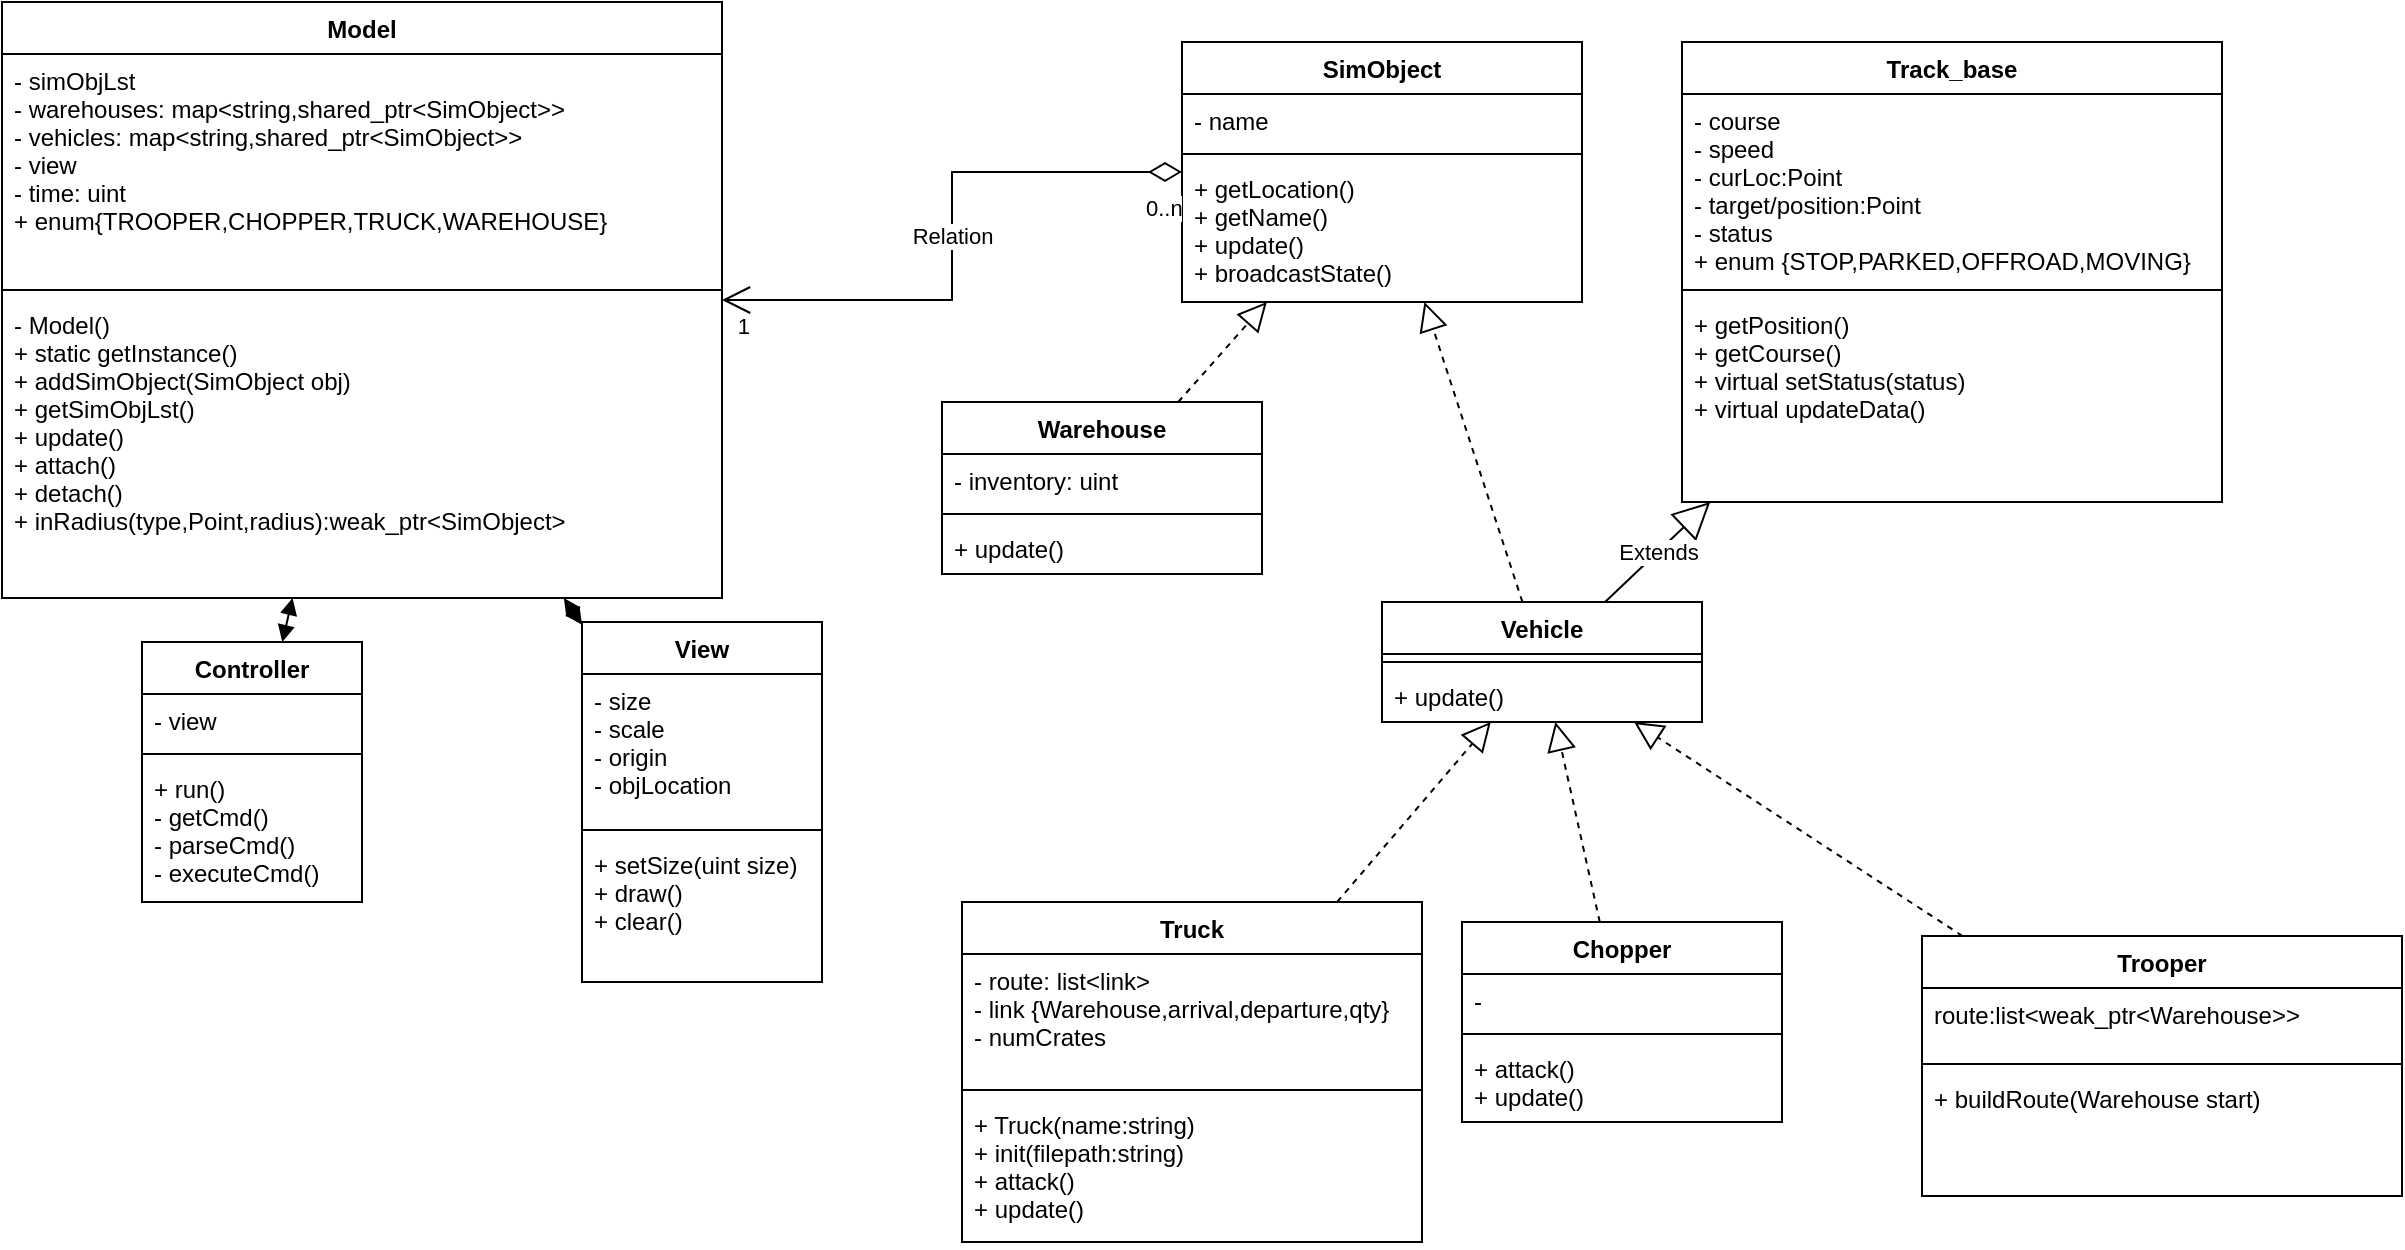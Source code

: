 <mxfile version="18.2.0" type="github">
  <diagram id="44q2uDsoj2Jr73g2Fu_d" name="Page-1">
    <mxGraphModel dx="1617" dy="441" grid="1" gridSize="10" guides="1" tooltips="1" connect="1" arrows="1" fold="1" page="1" pageScale="1" pageWidth="827" pageHeight="1169" math="0" shadow="0">
      <root>
        <mxCell id="0" />
        <mxCell id="1" parent="0" />
        <mxCell id="xyghL1K83STjx0oW8IJl-1" value="Model" style="swimlane;fontStyle=1;align=center;verticalAlign=top;childLayout=stackLayout;horizontal=1;startSize=26;horizontalStack=0;resizeParent=1;resizeParentMax=0;resizeLast=0;collapsible=1;marginBottom=0;" parent="1" vertex="1">
          <mxGeometry x="-280" y="10" width="360" height="298" as="geometry" />
        </mxCell>
        <mxCell id="xyghL1K83STjx0oW8IJl-2" value="- simObjLst&#xa;- warehouses: map&lt;string,shared_ptr&lt;SimObject&gt;&gt;&#xa;- vehicles: map&lt;string,shared_ptr&lt;SimObject&gt;&gt;&#xa;- view&#xa;- time: uint&#xa;+ enum{TROOPER,CHOPPER,TRUCK,WAREHOUSE}" style="text;strokeColor=none;fillColor=none;align=left;verticalAlign=top;spacingLeft=4;spacingRight=4;overflow=hidden;rotatable=0;points=[[0,0.5],[1,0.5]];portConstraint=eastwest;" parent="xyghL1K83STjx0oW8IJl-1" vertex="1">
          <mxGeometry y="26" width="360" height="114" as="geometry" />
        </mxCell>
        <mxCell id="xyghL1K83STjx0oW8IJl-3" value="" style="line;strokeWidth=1;fillColor=none;align=left;verticalAlign=middle;spacingTop=-1;spacingLeft=3;spacingRight=3;rotatable=0;labelPosition=right;points=[];portConstraint=eastwest;" parent="xyghL1K83STjx0oW8IJl-1" vertex="1">
          <mxGeometry y="140" width="360" height="8" as="geometry" />
        </mxCell>
        <mxCell id="xyghL1K83STjx0oW8IJl-4" value="- Model()&#xa;+ static getInstance()&#xa;+ addSimObject(SimObject obj)&#xa;+ getSimObjLst()&#xa;+ update()&#xa;+ attach()&#xa;+ detach()&#xa;+ inRadius(type,Point,radius):weak_ptr&lt;SimObject&gt;" style="text;strokeColor=none;fillColor=none;align=left;verticalAlign=top;spacingLeft=4;spacingRight=4;overflow=hidden;rotatable=0;points=[[0,0.5],[1,0.5]];portConstraint=eastwest;" parent="xyghL1K83STjx0oW8IJl-1" vertex="1">
          <mxGeometry y="148" width="360" height="150" as="geometry" />
        </mxCell>
        <mxCell id="xyghL1K83STjx0oW8IJl-15" value="" style="endArrow=block;startArrow=block;endFill=1;startFill=1;html=1;rounded=0;" parent="1" source="xyghL1K83STjx0oW8IJl-1" target="xyghL1K83STjx0oW8IJl-16" edge="1">
          <mxGeometry width="160" relative="1" as="geometry">
            <mxPoint x="200" y="140" as="sourcePoint" />
            <mxPoint x="110" y="300" as="targetPoint" />
          </mxGeometry>
        </mxCell>
        <mxCell id="xyghL1K83STjx0oW8IJl-16" value="Controller" style="swimlane;fontStyle=1;align=center;verticalAlign=top;childLayout=stackLayout;horizontal=1;startSize=26;horizontalStack=0;resizeParent=1;resizeParentMax=0;resizeLast=0;collapsible=1;marginBottom=0;" parent="1" vertex="1">
          <mxGeometry x="-210" y="330" width="110" height="130" as="geometry" />
        </mxCell>
        <mxCell id="xyghL1K83STjx0oW8IJl-17" value="- view" style="text;strokeColor=none;fillColor=none;align=left;verticalAlign=top;spacingLeft=4;spacingRight=4;overflow=hidden;rotatable=0;points=[[0,0.5],[1,0.5]];portConstraint=eastwest;" parent="xyghL1K83STjx0oW8IJl-16" vertex="1">
          <mxGeometry y="26" width="110" height="26" as="geometry" />
        </mxCell>
        <mxCell id="xyghL1K83STjx0oW8IJl-18" value="" style="line;strokeWidth=1;fillColor=none;align=left;verticalAlign=middle;spacingTop=-1;spacingLeft=3;spacingRight=3;rotatable=0;labelPosition=right;points=[];portConstraint=eastwest;" parent="xyghL1K83STjx0oW8IJl-16" vertex="1">
          <mxGeometry y="52" width="110" height="8" as="geometry" />
        </mxCell>
        <mxCell id="xyghL1K83STjx0oW8IJl-19" value="+ run()&#xa;- getCmd()&#xa;- parseCmd()&#xa;- executeCmd()" style="text;strokeColor=none;fillColor=none;align=left;verticalAlign=top;spacingLeft=4;spacingRight=4;overflow=hidden;rotatable=0;points=[[0,0.5],[1,0.5]];portConstraint=eastwest;" parent="xyghL1K83STjx0oW8IJl-16" vertex="1">
          <mxGeometry y="60" width="110" height="70" as="geometry" />
        </mxCell>
        <mxCell id="xyghL1K83STjx0oW8IJl-20" value="" style="endArrow=block;startArrow=block;endFill=1;startFill=1;html=1;rounded=0;" parent="1" source="xyghL1K83STjx0oW8IJl-1" target="xyghL1K83STjx0oW8IJl-21" edge="1">
          <mxGeometry width="160" relative="1" as="geometry">
            <mxPoint x="220" y="217.692" as="sourcePoint" />
            <mxPoint x="480" y="280" as="targetPoint" />
          </mxGeometry>
        </mxCell>
        <mxCell id="xyghL1K83STjx0oW8IJl-21" value="View" style="swimlane;fontStyle=1;align=center;verticalAlign=top;childLayout=stackLayout;horizontal=1;startSize=26;horizontalStack=0;resizeParent=1;resizeParentMax=0;resizeLast=0;collapsible=1;marginBottom=0;" parent="1" vertex="1">
          <mxGeometry x="10" y="320" width="120" height="180" as="geometry" />
        </mxCell>
        <mxCell id="xyghL1K83STjx0oW8IJl-22" value="- size&#xa;- scale&#xa;- origin&#xa;- objLocation" style="text;strokeColor=none;fillColor=none;align=left;verticalAlign=top;spacingLeft=4;spacingRight=4;overflow=hidden;rotatable=0;points=[[0,0.5],[1,0.5]];portConstraint=eastwest;" parent="xyghL1K83STjx0oW8IJl-21" vertex="1">
          <mxGeometry y="26" width="120" height="74" as="geometry" />
        </mxCell>
        <mxCell id="xyghL1K83STjx0oW8IJl-23" value="" style="line;strokeWidth=1;fillColor=none;align=left;verticalAlign=middle;spacingTop=-1;spacingLeft=3;spacingRight=3;rotatable=0;labelPosition=right;points=[];portConstraint=eastwest;" parent="xyghL1K83STjx0oW8IJl-21" vertex="1">
          <mxGeometry y="100" width="120" height="8" as="geometry" />
        </mxCell>
        <mxCell id="xyghL1K83STjx0oW8IJl-24" value="+ setSize(uint size)&#xa;+ draw()&#xa;+ clear()" style="text;strokeColor=none;fillColor=none;align=left;verticalAlign=top;spacingLeft=4;spacingRight=4;overflow=hidden;rotatable=0;points=[[0,0.5],[1,0.5]];portConstraint=eastwest;" parent="xyghL1K83STjx0oW8IJl-21" vertex="1">
          <mxGeometry y="108" width="120" height="72" as="geometry" />
        </mxCell>
        <mxCell id="xyghL1K83STjx0oW8IJl-28" value="SimObject" style="swimlane;fontStyle=1;align=center;verticalAlign=top;childLayout=stackLayout;horizontal=1;startSize=26;horizontalStack=0;resizeParent=1;resizeParentMax=0;resizeLast=0;collapsible=1;marginBottom=0;" parent="1" vertex="1">
          <mxGeometry x="310" y="30" width="200" height="130" as="geometry" />
        </mxCell>
        <mxCell id="xyghL1K83STjx0oW8IJl-29" value="- name" style="text;strokeColor=none;fillColor=none;align=left;verticalAlign=top;spacingLeft=4;spacingRight=4;overflow=hidden;rotatable=0;points=[[0,0.5],[1,0.5]];portConstraint=eastwest;" parent="xyghL1K83STjx0oW8IJl-28" vertex="1">
          <mxGeometry y="26" width="200" height="26" as="geometry" />
        </mxCell>
        <mxCell id="xyghL1K83STjx0oW8IJl-30" value="" style="line;strokeWidth=1;fillColor=none;align=left;verticalAlign=middle;spacingTop=-1;spacingLeft=3;spacingRight=3;rotatable=0;labelPosition=right;points=[];portConstraint=eastwest;" parent="xyghL1K83STjx0oW8IJl-28" vertex="1">
          <mxGeometry y="52" width="200" height="8" as="geometry" />
        </mxCell>
        <mxCell id="xyghL1K83STjx0oW8IJl-31" value="+ getLocation()&#xa;+ getName()&#xa;+ update()&#xa;+ broadcastState()" style="text;strokeColor=none;fillColor=none;align=left;verticalAlign=top;spacingLeft=4;spacingRight=4;overflow=hidden;rotatable=0;points=[[0,0.5],[1,0.5]];portConstraint=eastwest;" parent="xyghL1K83STjx0oW8IJl-28" vertex="1">
          <mxGeometry y="60" width="200" height="70" as="geometry" />
        </mxCell>
        <mxCell id="xyghL1K83STjx0oW8IJl-33" value="Relation" style="endArrow=open;html=1;endSize=12;startArrow=diamondThin;startSize=14;startFill=0;edgeStyle=orthogonalEdgeStyle;rounded=0;" parent="1" source="xyghL1K83STjx0oW8IJl-28" target="xyghL1K83STjx0oW8IJl-1" edge="1">
          <mxGeometry relative="1" as="geometry">
            <mxPoint x="450" y="270" as="sourcePoint" />
            <mxPoint x="610" y="270" as="targetPoint" />
          </mxGeometry>
        </mxCell>
        <mxCell id="xyghL1K83STjx0oW8IJl-34" value="0..n" style="edgeLabel;resizable=0;html=1;align=left;verticalAlign=top;" parent="xyghL1K83STjx0oW8IJl-33" connectable="0" vertex="1">
          <mxGeometry x="-1" relative="1" as="geometry">
            <mxPoint x="-20" y="5" as="offset" />
          </mxGeometry>
        </mxCell>
        <mxCell id="xyghL1K83STjx0oW8IJl-35" value="1" style="edgeLabel;resizable=0;html=1;align=right;verticalAlign=top;" parent="xyghL1K83STjx0oW8IJl-33" connectable="0" vertex="1">
          <mxGeometry x="1" relative="1" as="geometry">
            <mxPoint x="14" as="offset" />
          </mxGeometry>
        </mxCell>
        <mxCell id="xyghL1K83STjx0oW8IJl-36" value="" style="endArrow=block;dashed=1;endFill=0;endSize=12;html=1;rounded=0;" parent="1" source="xyghL1K83STjx0oW8IJl-37" target="xyghL1K83STjx0oW8IJl-28" edge="1">
          <mxGeometry width="160" relative="1" as="geometry">
            <mxPoint x="510" y="260" as="sourcePoint" />
            <mxPoint x="670" y="260" as="targetPoint" />
          </mxGeometry>
        </mxCell>
        <mxCell id="xyghL1K83STjx0oW8IJl-37" value="Warehouse" style="swimlane;fontStyle=1;align=center;verticalAlign=top;childLayout=stackLayout;horizontal=1;startSize=26;horizontalStack=0;resizeParent=1;resizeParentMax=0;resizeLast=0;collapsible=1;marginBottom=0;" parent="1" vertex="1">
          <mxGeometry x="190" y="210" width="160" height="86" as="geometry" />
        </mxCell>
        <mxCell id="xyghL1K83STjx0oW8IJl-38" value="- inventory: uint" style="text;strokeColor=none;fillColor=none;align=left;verticalAlign=top;spacingLeft=4;spacingRight=4;overflow=hidden;rotatable=0;points=[[0,0.5],[1,0.5]];portConstraint=eastwest;" parent="xyghL1K83STjx0oW8IJl-37" vertex="1">
          <mxGeometry y="26" width="160" height="26" as="geometry" />
        </mxCell>
        <mxCell id="xyghL1K83STjx0oW8IJl-39" value="" style="line;strokeWidth=1;fillColor=none;align=left;verticalAlign=middle;spacingTop=-1;spacingLeft=3;spacingRight=3;rotatable=0;labelPosition=right;points=[];portConstraint=eastwest;" parent="xyghL1K83STjx0oW8IJl-37" vertex="1">
          <mxGeometry y="52" width="160" height="8" as="geometry" />
        </mxCell>
        <mxCell id="xyghL1K83STjx0oW8IJl-40" value="+ update()" style="text;strokeColor=none;fillColor=none;align=left;verticalAlign=top;spacingLeft=4;spacingRight=4;overflow=hidden;rotatable=0;points=[[0,0.5],[1,0.5]];portConstraint=eastwest;" parent="xyghL1K83STjx0oW8IJl-37" vertex="1">
          <mxGeometry y="60" width="160" height="26" as="geometry" />
        </mxCell>
        <mxCell id="xyghL1K83STjx0oW8IJl-41" value="" style="endArrow=block;dashed=1;endFill=0;endSize=12;html=1;rounded=0;" parent="1" source="xyghL1K83STjx0oW8IJl-42" target="xyghL1K83STjx0oW8IJl-28" edge="1">
          <mxGeometry width="160" relative="1" as="geometry">
            <mxPoint x="700" y="280" as="sourcePoint" />
            <mxPoint x="670" y="260" as="targetPoint" />
          </mxGeometry>
        </mxCell>
        <mxCell id="xyghL1K83STjx0oW8IJl-42" value="Vehicle" style="swimlane;fontStyle=1;align=center;verticalAlign=top;childLayout=stackLayout;horizontal=1;startSize=26;horizontalStack=0;resizeParent=1;resizeParentMax=0;resizeLast=0;collapsible=1;marginBottom=0;" parent="1" vertex="1">
          <mxGeometry x="410" y="310" width="160" height="60" as="geometry" />
        </mxCell>
        <mxCell id="xyghL1K83STjx0oW8IJl-44" value="" style="line;strokeWidth=1;fillColor=none;align=left;verticalAlign=middle;spacingTop=-1;spacingLeft=3;spacingRight=3;rotatable=0;labelPosition=right;points=[];portConstraint=eastwest;" parent="xyghL1K83STjx0oW8IJl-42" vertex="1">
          <mxGeometry y="26" width="160" height="8" as="geometry" />
        </mxCell>
        <mxCell id="xyghL1K83STjx0oW8IJl-45" value="+ update()" style="text;strokeColor=none;fillColor=none;align=left;verticalAlign=top;spacingLeft=4;spacingRight=4;overflow=hidden;rotatable=0;points=[[0,0.5],[1,0.5]];portConstraint=eastwest;" parent="xyghL1K83STjx0oW8IJl-42" vertex="1">
          <mxGeometry y="34" width="160" height="26" as="geometry" />
        </mxCell>
        <mxCell id="xyghL1K83STjx0oW8IJl-47" value="Extends" style="endArrow=block;endSize=16;endFill=0;html=1;rounded=0;" parent="1" source="xyghL1K83STjx0oW8IJl-42" target="xyghL1K83STjx0oW8IJl-48" edge="1">
          <mxGeometry width="160" relative="1" as="geometry">
            <mxPoint x="430" y="190" as="sourcePoint" />
            <mxPoint x="590" y="130" as="targetPoint" />
          </mxGeometry>
        </mxCell>
        <mxCell id="xyghL1K83STjx0oW8IJl-48" value="Track_base" style="swimlane;fontStyle=1;align=center;verticalAlign=top;childLayout=stackLayout;horizontal=1;startSize=26;horizontalStack=0;resizeParent=1;resizeParentMax=0;resizeLast=0;collapsible=1;marginBottom=0;" parent="1" vertex="1">
          <mxGeometry x="560" y="30" width="270" height="230" as="geometry" />
        </mxCell>
        <mxCell id="xyghL1K83STjx0oW8IJl-49" value="- course&#xa;- speed&#xa;- curLoc:Point&#xa;- target/position:Point&#xa;- status&#xa;+ enum {STOP,PARKED,OFFROAD,MOVING}" style="text;strokeColor=none;fillColor=none;align=left;verticalAlign=top;spacingLeft=4;spacingRight=4;overflow=hidden;rotatable=0;points=[[0,0.5],[1,0.5]];portConstraint=eastwest;" parent="xyghL1K83STjx0oW8IJl-48" vertex="1">
          <mxGeometry y="26" width="270" height="94" as="geometry" />
        </mxCell>
        <mxCell id="xyghL1K83STjx0oW8IJl-50" value="" style="line;strokeWidth=1;fillColor=none;align=left;verticalAlign=middle;spacingTop=-1;spacingLeft=3;spacingRight=3;rotatable=0;labelPosition=right;points=[];portConstraint=eastwest;" parent="xyghL1K83STjx0oW8IJl-48" vertex="1">
          <mxGeometry y="120" width="270" height="8" as="geometry" />
        </mxCell>
        <mxCell id="xyghL1K83STjx0oW8IJl-51" value="+ getPosition()&#xa;+ getCourse()&#xa;+ virtual setStatus(status)&#xa;+ virtual updateData()" style="text;strokeColor=none;fillColor=none;align=left;verticalAlign=top;spacingLeft=4;spacingRight=4;overflow=hidden;rotatable=0;points=[[0,0.5],[1,0.5]];portConstraint=eastwest;" parent="xyghL1K83STjx0oW8IJl-48" vertex="1">
          <mxGeometry y="128" width="270" height="102" as="geometry" />
        </mxCell>
        <mxCell id="xyghL1K83STjx0oW8IJl-52" value="" style="endArrow=block;dashed=1;endFill=0;endSize=12;html=1;rounded=0;" parent="1" source="Z22mOZkXwCtcEA-yf7Ti-4" target="xyghL1K83STjx0oW8IJl-42" edge="1">
          <mxGeometry width="160" relative="1" as="geometry">
            <mxPoint x="379.286" y="460" as="sourcePoint" />
            <mxPoint x="550" y="330" as="targetPoint" />
          </mxGeometry>
        </mxCell>
        <mxCell id="xyghL1K83STjx0oW8IJl-57" value="" style="endArrow=block;dashed=1;endFill=0;endSize=12;html=1;rounded=0;" parent="1" source="Z22mOZkXwCtcEA-yf7Ti-12" target="xyghL1K83STjx0oW8IJl-42" edge="1">
          <mxGeometry width="160" relative="1" as="geometry">
            <mxPoint x="490" y="460" as="sourcePoint" />
            <mxPoint x="675" y="376" as="targetPoint" />
          </mxGeometry>
        </mxCell>
        <mxCell id="xyghL1K83STjx0oW8IJl-61" value="" style="endArrow=block;dashed=1;endFill=0;endSize=12;html=1;rounded=0;" parent="1" source="Z22mOZkXwCtcEA-yf7Ti-8" target="xyghL1K83STjx0oW8IJl-42" edge="1">
          <mxGeometry width="160" relative="1" as="geometry">
            <mxPoint x="595.109" y="460" as="sourcePoint" />
            <mxPoint x="660" y="390" as="targetPoint" />
          </mxGeometry>
        </mxCell>
        <mxCell id="Z22mOZkXwCtcEA-yf7Ti-4" value="Truck" style="swimlane;fontStyle=1;align=center;verticalAlign=top;childLayout=stackLayout;horizontal=1;startSize=26;horizontalStack=0;resizeParent=1;resizeParentMax=0;resizeLast=0;collapsible=1;marginBottom=0;" vertex="1" parent="1">
          <mxGeometry x="200" y="460" width="230" height="170" as="geometry" />
        </mxCell>
        <mxCell id="Z22mOZkXwCtcEA-yf7Ti-5" value="- route: list&lt;link&gt;&#xa;- link {Warehouse,arrival,departure,qty}&#xa;- numCrates" style="text;strokeColor=none;fillColor=none;align=left;verticalAlign=top;spacingLeft=4;spacingRight=4;overflow=hidden;rotatable=0;points=[[0,0.5],[1,0.5]];portConstraint=eastwest;" vertex="1" parent="Z22mOZkXwCtcEA-yf7Ti-4">
          <mxGeometry y="26" width="230" height="64" as="geometry" />
        </mxCell>
        <mxCell id="Z22mOZkXwCtcEA-yf7Ti-6" value="" style="line;strokeWidth=1;fillColor=none;align=left;verticalAlign=middle;spacingTop=-1;spacingLeft=3;spacingRight=3;rotatable=0;labelPosition=right;points=[];portConstraint=eastwest;" vertex="1" parent="Z22mOZkXwCtcEA-yf7Ti-4">
          <mxGeometry y="90" width="230" height="8" as="geometry" />
        </mxCell>
        <mxCell id="Z22mOZkXwCtcEA-yf7Ti-7" value="+ Truck(name:string)&#xa;+ init(filepath:string)&#xa;+ attack()&#xa;+ update()" style="text;strokeColor=none;fillColor=none;align=left;verticalAlign=top;spacingLeft=4;spacingRight=4;overflow=hidden;rotatable=0;points=[[0,0.5],[1,0.5]];portConstraint=eastwest;" vertex="1" parent="Z22mOZkXwCtcEA-yf7Ti-4">
          <mxGeometry y="98" width="230" height="72" as="geometry" />
        </mxCell>
        <mxCell id="Z22mOZkXwCtcEA-yf7Ti-8" value="Trooper" style="swimlane;fontStyle=1;align=center;verticalAlign=top;childLayout=stackLayout;horizontal=1;startSize=26;horizontalStack=0;resizeParent=1;resizeParentMax=0;resizeLast=0;collapsible=1;marginBottom=0;" vertex="1" parent="1">
          <mxGeometry x="680" y="477" width="240" height="130" as="geometry" />
        </mxCell>
        <mxCell id="Z22mOZkXwCtcEA-yf7Ti-9" value="route:list&lt;weak_ptr&lt;Warehouse&gt;&gt;" style="text;strokeColor=none;fillColor=none;align=left;verticalAlign=top;spacingLeft=4;spacingRight=4;overflow=hidden;rotatable=0;points=[[0,0.5],[1,0.5]];portConstraint=eastwest;" vertex="1" parent="Z22mOZkXwCtcEA-yf7Ti-8">
          <mxGeometry y="26" width="240" height="34" as="geometry" />
        </mxCell>
        <mxCell id="Z22mOZkXwCtcEA-yf7Ti-10" value="" style="line;strokeWidth=1;fillColor=none;align=left;verticalAlign=middle;spacingTop=-1;spacingLeft=3;spacingRight=3;rotatable=0;labelPosition=right;points=[];portConstraint=eastwest;" vertex="1" parent="Z22mOZkXwCtcEA-yf7Ti-8">
          <mxGeometry y="60" width="240" height="8" as="geometry" />
        </mxCell>
        <mxCell id="Z22mOZkXwCtcEA-yf7Ti-11" value="+ buildRoute(Warehouse start)&#xa;" style="text;strokeColor=none;fillColor=none;align=left;verticalAlign=top;spacingLeft=4;spacingRight=4;overflow=hidden;rotatable=0;points=[[0,0.5],[1,0.5]];portConstraint=eastwest;" vertex="1" parent="Z22mOZkXwCtcEA-yf7Ti-8">
          <mxGeometry y="68" width="240" height="62" as="geometry" />
        </mxCell>
        <mxCell id="Z22mOZkXwCtcEA-yf7Ti-12" value="Chopper" style="swimlane;fontStyle=1;align=center;verticalAlign=top;childLayout=stackLayout;horizontal=1;startSize=26;horizontalStack=0;resizeParent=1;resizeParentMax=0;resizeLast=0;collapsible=1;marginBottom=0;" vertex="1" parent="1">
          <mxGeometry x="450" y="470" width="160" height="100" as="geometry" />
        </mxCell>
        <mxCell id="Z22mOZkXwCtcEA-yf7Ti-13" value="- " style="text;strokeColor=none;fillColor=none;align=left;verticalAlign=top;spacingLeft=4;spacingRight=4;overflow=hidden;rotatable=0;points=[[0,0.5],[1,0.5]];portConstraint=eastwest;" vertex="1" parent="Z22mOZkXwCtcEA-yf7Ti-12">
          <mxGeometry y="26" width="160" height="26" as="geometry" />
        </mxCell>
        <mxCell id="Z22mOZkXwCtcEA-yf7Ti-14" value="" style="line;strokeWidth=1;fillColor=none;align=left;verticalAlign=middle;spacingTop=-1;spacingLeft=3;spacingRight=3;rotatable=0;labelPosition=right;points=[];portConstraint=eastwest;" vertex="1" parent="Z22mOZkXwCtcEA-yf7Ti-12">
          <mxGeometry y="52" width="160" height="8" as="geometry" />
        </mxCell>
        <mxCell id="Z22mOZkXwCtcEA-yf7Ti-15" value="+ attack()&#xa;+ update()" style="text;strokeColor=none;fillColor=none;align=left;verticalAlign=top;spacingLeft=4;spacingRight=4;overflow=hidden;rotatable=0;points=[[0,0.5],[1,0.5]];portConstraint=eastwest;" vertex="1" parent="Z22mOZkXwCtcEA-yf7Ti-12">
          <mxGeometry y="60" width="160" height="40" as="geometry" />
        </mxCell>
      </root>
    </mxGraphModel>
  </diagram>
</mxfile>
